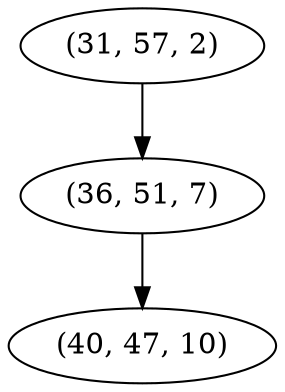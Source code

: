 digraph tree {
    "(31, 57, 2)";
    "(36, 51, 7)";
    "(40, 47, 10)";
    "(31, 57, 2)" -> "(36, 51, 7)";
    "(36, 51, 7)" -> "(40, 47, 10)";
}
